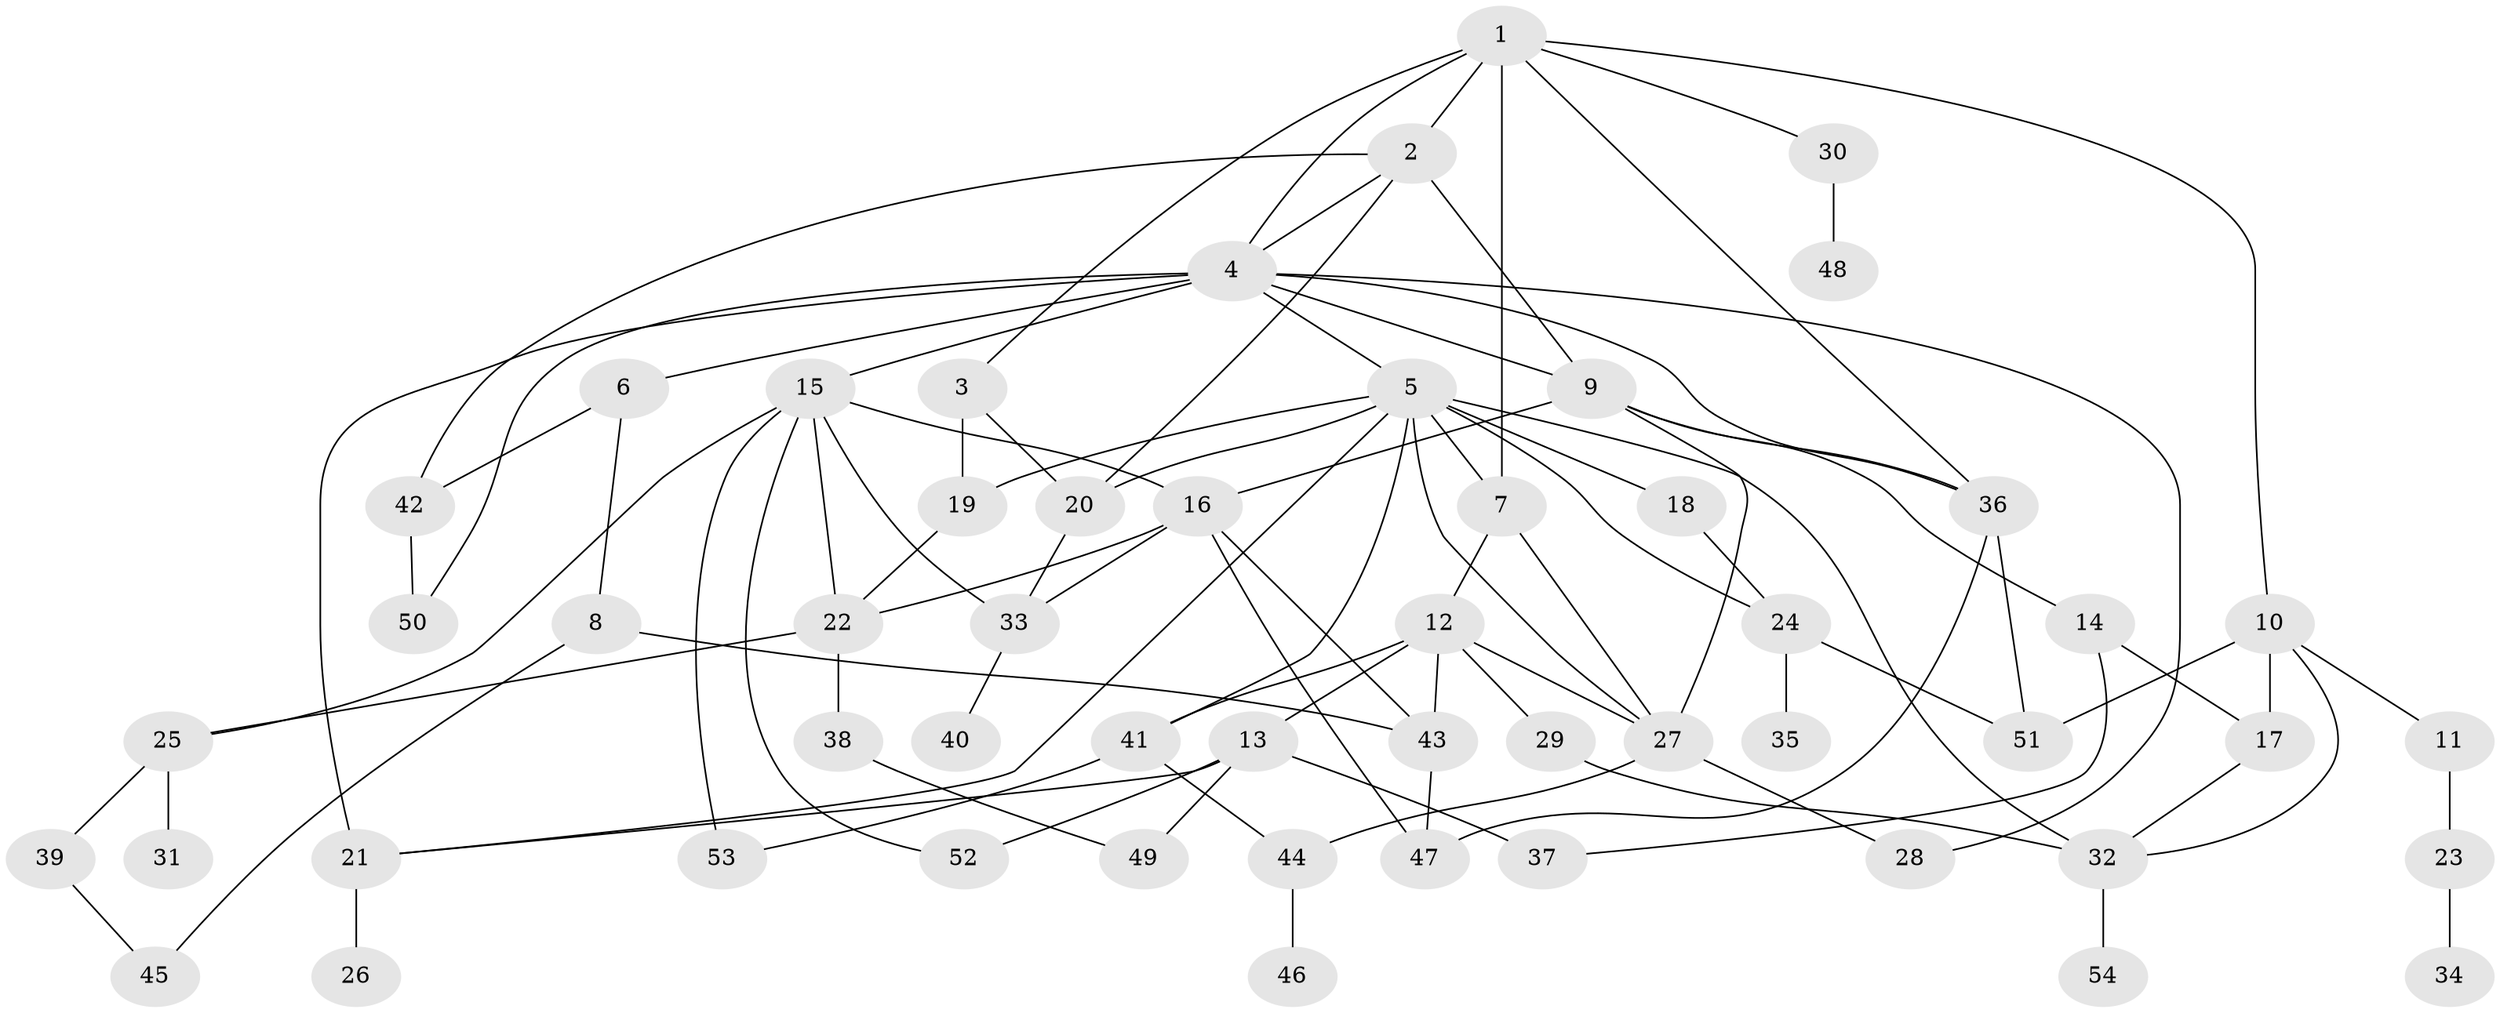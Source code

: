 // original degree distribution, {8: 0.018691588785046728, 4: 0.18691588785046728, 9: 0.009345794392523364, 1: 0.18691588785046728, 5: 0.04672897196261682, 2: 0.3364485981308411, 7: 0.018691588785046728, 3: 0.18691588785046728, 6: 0.009345794392523364}
// Generated by graph-tools (version 1.1) at 2025/49/03/04/25 22:49:00]
// undirected, 54 vertices, 93 edges
graph export_dot {
  node [color=gray90,style=filled];
  1;
  2;
  3;
  4;
  5;
  6;
  7;
  8;
  9;
  10;
  11;
  12;
  13;
  14;
  15;
  16;
  17;
  18;
  19;
  20;
  21;
  22;
  23;
  24;
  25;
  26;
  27;
  28;
  29;
  30;
  31;
  32;
  33;
  34;
  35;
  36;
  37;
  38;
  39;
  40;
  41;
  42;
  43;
  44;
  45;
  46;
  47;
  48;
  49;
  50;
  51;
  52;
  53;
  54;
  1 -- 2 [weight=1.0];
  1 -- 3 [weight=1.0];
  1 -- 4 [weight=1.0];
  1 -- 7 [weight=1.0];
  1 -- 10 [weight=1.0];
  1 -- 30 [weight=1.0];
  1 -- 36 [weight=1.0];
  2 -- 4 [weight=1.0];
  2 -- 9 [weight=3.0];
  2 -- 20 [weight=1.0];
  2 -- 42 [weight=1.0];
  3 -- 19 [weight=1.0];
  3 -- 20 [weight=1.0];
  4 -- 5 [weight=1.0];
  4 -- 6 [weight=1.0];
  4 -- 9 [weight=1.0];
  4 -- 15 [weight=1.0];
  4 -- 21 [weight=2.0];
  4 -- 28 [weight=1.0];
  4 -- 36 [weight=1.0];
  4 -- 50 [weight=1.0];
  5 -- 7 [weight=2.0];
  5 -- 18 [weight=1.0];
  5 -- 19 [weight=1.0];
  5 -- 20 [weight=1.0];
  5 -- 21 [weight=1.0];
  5 -- 24 [weight=1.0];
  5 -- 27 [weight=1.0];
  5 -- 32 [weight=1.0];
  5 -- 41 [weight=1.0];
  6 -- 8 [weight=1.0];
  6 -- 42 [weight=1.0];
  7 -- 12 [weight=1.0];
  7 -- 27 [weight=1.0];
  8 -- 43 [weight=1.0];
  8 -- 45 [weight=1.0];
  9 -- 14 [weight=1.0];
  9 -- 16 [weight=1.0];
  9 -- 27 [weight=1.0];
  9 -- 36 [weight=1.0];
  10 -- 11 [weight=1.0];
  10 -- 17 [weight=1.0];
  10 -- 32 [weight=1.0];
  10 -- 51 [weight=1.0];
  11 -- 23 [weight=1.0];
  12 -- 13 [weight=1.0];
  12 -- 27 [weight=1.0];
  12 -- 29 [weight=1.0];
  12 -- 41 [weight=1.0];
  12 -- 43 [weight=1.0];
  13 -- 21 [weight=1.0];
  13 -- 37 [weight=3.0];
  13 -- 49 [weight=1.0];
  13 -- 52 [weight=1.0];
  14 -- 17 [weight=1.0];
  14 -- 37 [weight=1.0];
  15 -- 16 [weight=1.0];
  15 -- 22 [weight=1.0];
  15 -- 25 [weight=1.0];
  15 -- 33 [weight=1.0];
  15 -- 52 [weight=1.0];
  15 -- 53 [weight=1.0];
  16 -- 22 [weight=1.0];
  16 -- 33 [weight=1.0];
  16 -- 43 [weight=1.0];
  16 -- 47 [weight=1.0];
  17 -- 32 [weight=1.0];
  18 -- 24 [weight=1.0];
  19 -- 22 [weight=1.0];
  20 -- 33 [weight=1.0];
  21 -- 26 [weight=1.0];
  22 -- 25 [weight=1.0];
  22 -- 38 [weight=1.0];
  23 -- 34 [weight=1.0];
  24 -- 35 [weight=1.0];
  24 -- 51 [weight=3.0];
  25 -- 31 [weight=1.0];
  25 -- 39 [weight=1.0];
  27 -- 28 [weight=1.0];
  27 -- 44 [weight=1.0];
  29 -- 32 [weight=1.0];
  30 -- 48 [weight=1.0];
  32 -- 54 [weight=1.0];
  33 -- 40 [weight=1.0];
  36 -- 47 [weight=1.0];
  36 -- 51 [weight=1.0];
  38 -- 49 [weight=1.0];
  39 -- 45 [weight=1.0];
  41 -- 44 [weight=1.0];
  41 -- 53 [weight=1.0];
  42 -- 50 [weight=1.0];
  43 -- 47 [weight=2.0];
  44 -- 46 [weight=1.0];
}
